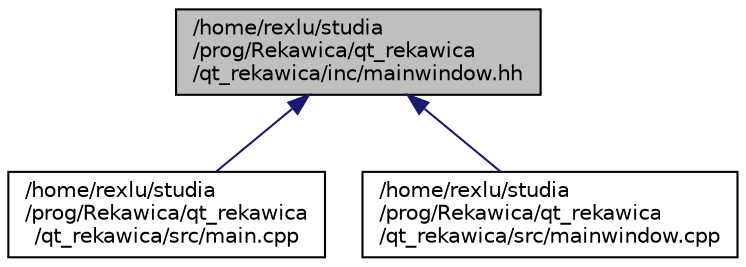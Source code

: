 digraph "/home/rexlu/studia/prog/Rekawica/qt_rekawica/qt_rekawica/inc/mainwindow.hh"
{
  edge [fontname="Helvetica",fontsize="10",labelfontname="Helvetica",labelfontsize="10"];
  node [fontname="Helvetica",fontsize="10",shape=record];
  Node56 [label="/home/rexlu/studia\l/prog/Rekawica/qt_rekawica\l/qt_rekawica/inc/mainwindow.hh",height=0.2,width=0.4,color="black", fillcolor="grey75", style="filled", fontcolor="black"];
  Node56 -> Node57 [dir="back",color="midnightblue",fontsize="10",style="solid",fontname="Helvetica"];
  Node57 [label="/home/rexlu/studia\l/prog/Rekawica/qt_rekawica\l/qt_rekawica/src/main.cpp",height=0.2,width=0.4,color="black", fillcolor="white", style="filled",URL="$main_8cpp.html"];
  Node56 -> Node58 [dir="back",color="midnightblue",fontsize="10",style="solid",fontname="Helvetica"];
  Node58 [label="/home/rexlu/studia\l/prog/Rekawica/qt_rekawica\l/qt_rekawica/src/mainwindow.cpp",height=0.2,width=0.4,color="black", fillcolor="white", style="filled",URL="$mainwindow_8cpp.html",tooltip="Definicja metod klasy MainWindow. "];
}
